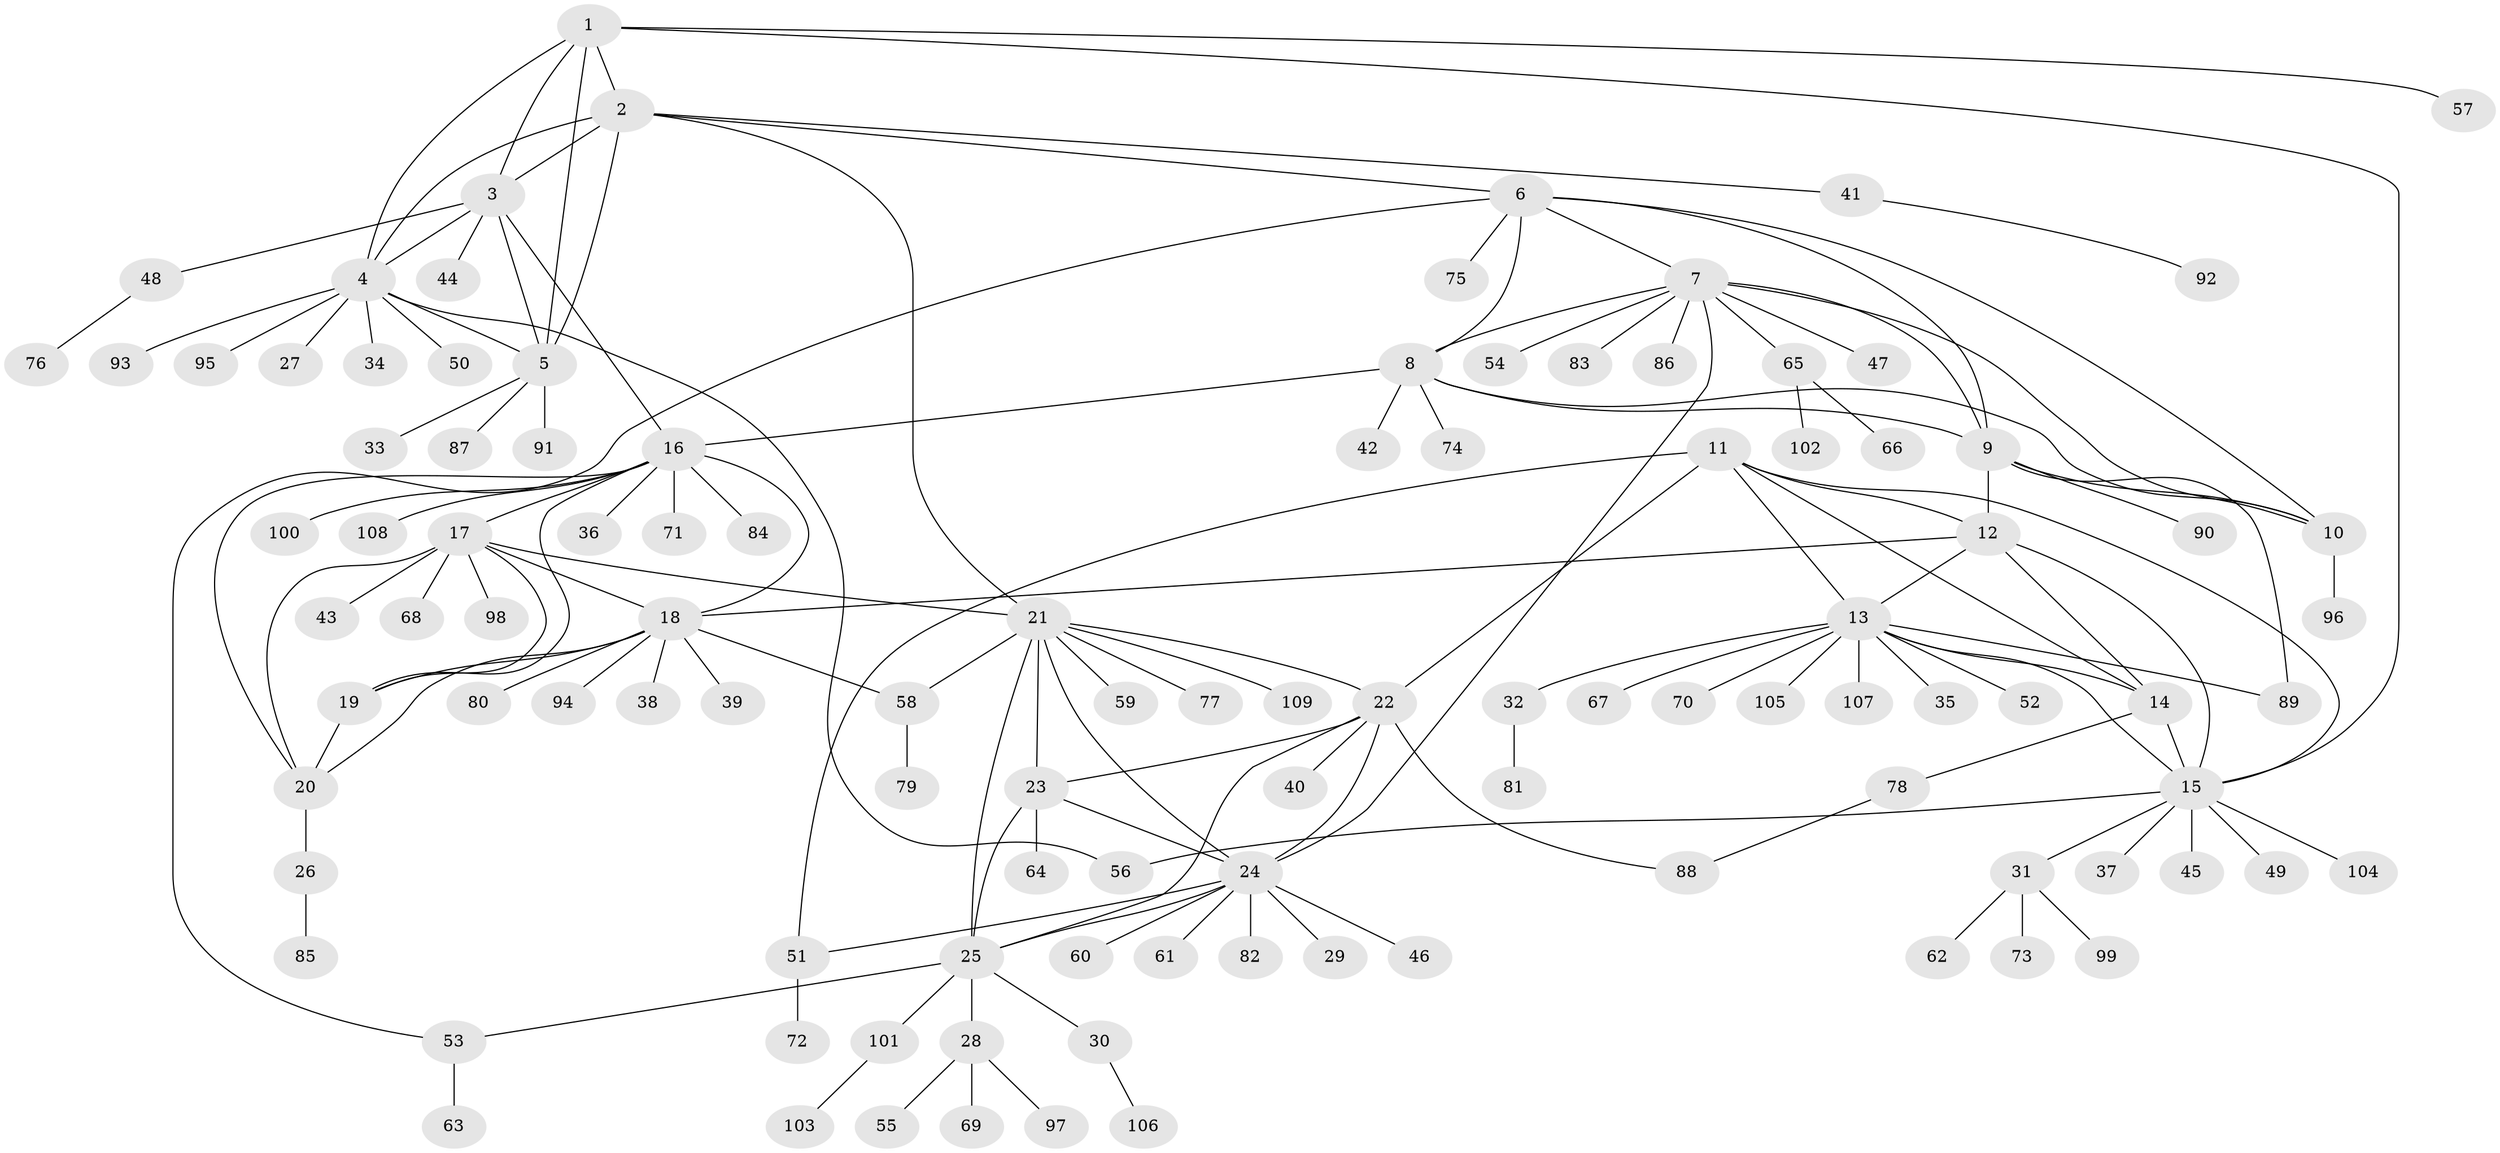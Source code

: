 // coarse degree distribution, {5: 0.12121212121212122, 8: 0.030303030303030304, 6: 0.15151515151515152, 4: 0.21212121212121213, 7: 0.030303030303030304, 12: 0.030303030303030304, 1: 0.3333333333333333, 2: 0.09090909090909091}
// Generated by graph-tools (version 1.1) at 2025/52/03/04/25 22:52:31]
// undirected, 109 vertices, 150 edges
graph export_dot {
  node [color=gray90,style=filled];
  1;
  2;
  3;
  4;
  5;
  6;
  7;
  8;
  9;
  10;
  11;
  12;
  13;
  14;
  15;
  16;
  17;
  18;
  19;
  20;
  21;
  22;
  23;
  24;
  25;
  26;
  27;
  28;
  29;
  30;
  31;
  32;
  33;
  34;
  35;
  36;
  37;
  38;
  39;
  40;
  41;
  42;
  43;
  44;
  45;
  46;
  47;
  48;
  49;
  50;
  51;
  52;
  53;
  54;
  55;
  56;
  57;
  58;
  59;
  60;
  61;
  62;
  63;
  64;
  65;
  66;
  67;
  68;
  69;
  70;
  71;
  72;
  73;
  74;
  75;
  76;
  77;
  78;
  79;
  80;
  81;
  82;
  83;
  84;
  85;
  86;
  87;
  88;
  89;
  90;
  91;
  92;
  93;
  94;
  95;
  96;
  97;
  98;
  99;
  100;
  101;
  102;
  103;
  104;
  105;
  106;
  107;
  108;
  109;
  1 -- 2;
  1 -- 3;
  1 -- 4;
  1 -- 5;
  1 -- 15;
  1 -- 57;
  2 -- 3;
  2 -- 4;
  2 -- 5;
  2 -- 6;
  2 -- 21;
  2 -- 41;
  3 -- 4;
  3 -- 5;
  3 -- 16;
  3 -- 44;
  3 -- 48;
  4 -- 5;
  4 -- 27;
  4 -- 34;
  4 -- 50;
  4 -- 56;
  4 -- 93;
  4 -- 95;
  5 -- 33;
  5 -- 87;
  5 -- 91;
  6 -- 7;
  6 -- 8;
  6 -- 9;
  6 -- 10;
  6 -- 53;
  6 -- 75;
  7 -- 8;
  7 -- 9;
  7 -- 10;
  7 -- 24;
  7 -- 47;
  7 -- 54;
  7 -- 65;
  7 -- 83;
  7 -- 86;
  8 -- 9;
  8 -- 10;
  8 -- 16;
  8 -- 42;
  8 -- 74;
  9 -- 10;
  9 -- 12;
  9 -- 89;
  9 -- 90;
  10 -- 96;
  11 -- 12;
  11 -- 13;
  11 -- 14;
  11 -- 15;
  11 -- 22;
  11 -- 51;
  12 -- 13;
  12 -- 14;
  12 -- 15;
  12 -- 18;
  13 -- 14;
  13 -- 15;
  13 -- 32;
  13 -- 35;
  13 -- 52;
  13 -- 67;
  13 -- 70;
  13 -- 89;
  13 -- 105;
  13 -- 107;
  14 -- 15;
  14 -- 78;
  15 -- 31;
  15 -- 37;
  15 -- 45;
  15 -- 49;
  15 -- 56;
  15 -- 104;
  16 -- 17;
  16 -- 18;
  16 -- 19;
  16 -- 20;
  16 -- 36;
  16 -- 71;
  16 -- 84;
  16 -- 100;
  16 -- 108;
  17 -- 18;
  17 -- 19;
  17 -- 20;
  17 -- 21;
  17 -- 43;
  17 -- 68;
  17 -- 98;
  18 -- 19;
  18 -- 20;
  18 -- 38;
  18 -- 39;
  18 -- 58;
  18 -- 80;
  18 -- 94;
  19 -- 20;
  20 -- 26;
  21 -- 22;
  21 -- 23;
  21 -- 24;
  21 -- 25;
  21 -- 58;
  21 -- 59;
  21 -- 77;
  21 -- 109;
  22 -- 23;
  22 -- 24;
  22 -- 25;
  22 -- 40;
  22 -- 88;
  23 -- 24;
  23 -- 25;
  23 -- 64;
  24 -- 25;
  24 -- 29;
  24 -- 46;
  24 -- 51;
  24 -- 60;
  24 -- 61;
  24 -- 82;
  25 -- 28;
  25 -- 30;
  25 -- 53;
  25 -- 101;
  26 -- 85;
  28 -- 55;
  28 -- 69;
  28 -- 97;
  30 -- 106;
  31 -- 62;
  31 -- 73;
  31 -- 99;
  32 -- 81;
  41 -- 92;
  48 -- 76;
  51 -- 72;
  53 -- 63;
  58 -- 79;
  65 -- 66;
  65 -- 102;
  78 -- 88;
  101 -- 103;
}
